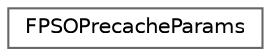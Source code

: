 digraph "Graphical Class Hierarchy"
{
 // INTERACTIVE_SVG=YES
 // LATEX_PDF_SIZE
  bgcolor="transparent";
  edge [fontname=Helvetica,fontsize=10,labelfontname=Helvetica,labelfontsize=10];
  node [fontname=Helvetica,fontsize=10,shape=box,height=0.2,width=0.4];
  rankdir="LR";
  Node0 [id="Node000000",label="FPSOPrecacheParams",height=0.2,width=0.4,color="grey40", fillcolor="white", style="filled",URL="$da/d04/structFPSOPrecacheParams.html",tooltip="Parameters which are needed to collect all possible PSOs used by the PSO collectors."];
}
